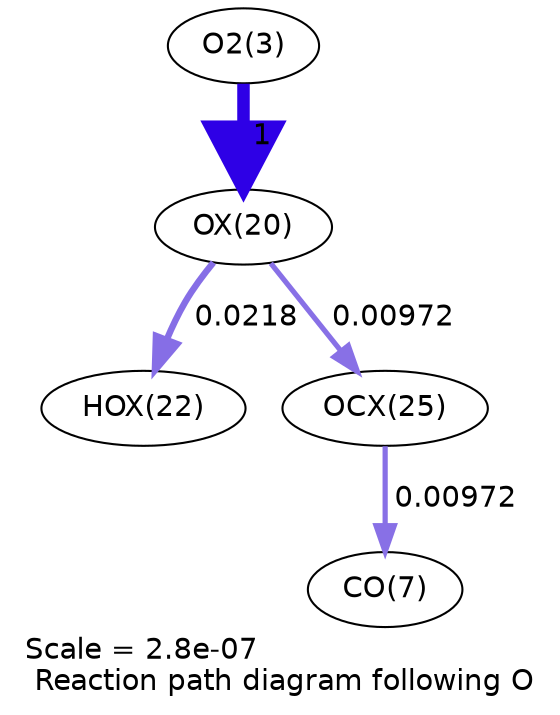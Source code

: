 digraph reaction_paths {
center=1;
s5 -> s100[fontname="Helvetica", penwidth=6, arrowsize=3, color="0.7, 1.5, 0.9"
, label=" 1"];
s100 -> s102[fontname="Helvetica", penwidth=3.11, arrowsize=1.56, color="0.7, 0.522, 0.9"
, label=" 0.0218"];
s100 -> s105[fontname="Helvetica", penwidth=2.5, arrowsize=1.25, color="0.7, 0.51, 0.9"
, label=" 0.00972"];
s105 -> s9[fontname="Helvetica", penwidth=2.5, arrowsize=1.25, color="0.7, 0.51, 0.9"
, label=" 0.00972"];
s5 [ fontname="Helvetica", label="O2(3)"];
s9 [ fontname="Helvetica", label="CO(7)"];
s100 [ fontname="Helvetica", label="OX(20)"];
s102 [ fontname="Helvetica", label="HOX(22)"];
s105 [ fontname="Helvetica", label="OCX(25)"];
 label = "Scale = 2.8e-07\l Reaction path diagram following O";
 fontname = "Helvetica";
}
